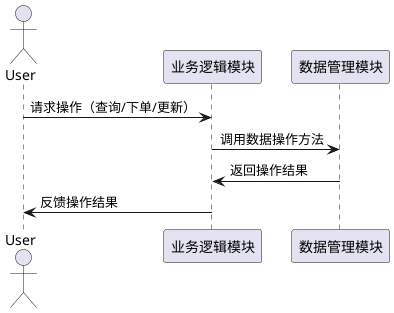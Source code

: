 @startuml
actor User as user
participant "业务逻辑模块" as businessLogic
participant "数据管理模块" as dataManagement

user -> businessLogic: 请求操作（查询/下单/更新）
businessLogic -> dataManagement: 调用数据操作方法
dataManagement -> businessLogic: 返回操作结果
businessLogic -> user: 反馈操作结果

@enduml